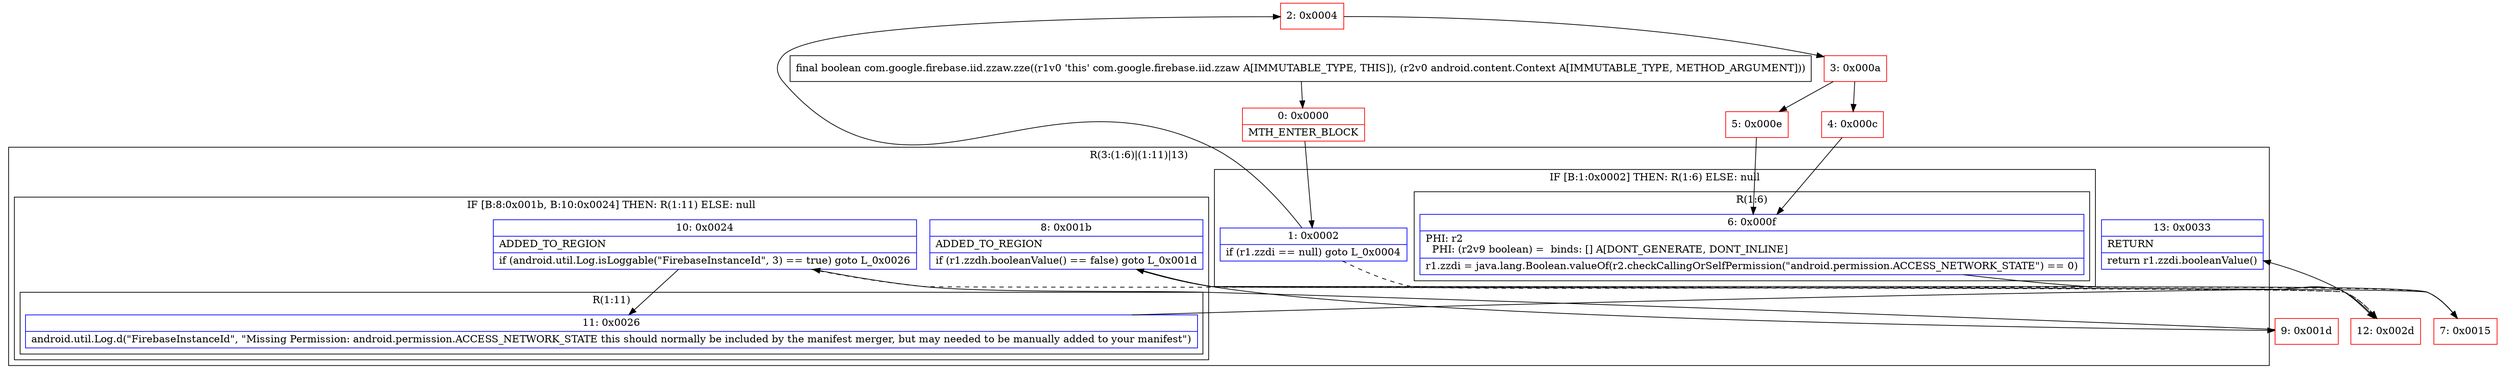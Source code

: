 digraph "CFG forcom.google.firebase.iid.zzaw.zze(Landroid\/content\/Context;)Z" {
subgraph cluster_Region_1857575004 {
label = "R(3:(1:6)|(1:11)|13)";
node [shape=record,color=blue];
subgraph cluster_IfRegion_969066982 {
label = "IF [B:1:0x0002] THEN: R(1:6) ELSE: null";
node [shape=record,color=blue];
Node_1 [shape=record,label="{1\:\ 0x0002|if (r1.zzdi == null) goto L_0x0004\l}"];
subgraph cluster_Region_3772311 {
label = "R(1:6)";
node [shape=record,color=blue];
Node_6 [shape=record,label="{6\:\ 0x000f|PHI: r2 \l  PHI: (r2v9 boolean) =  binds: [] A[DONT_GENERATE, DONT_INLINE]\l|r1.zzdi = java.lang.Boolean.valueOf(r2.checkCallingOrSelfPermission(\"android.permission.ACCESS_NETWORK_STATE\") == 0)\l}"];
}
}
subgraph cluster_IfRegion_133694839 {
label = "IF [B:8:0x001b, B:10:0x0024] THEN: R(1:11) ELSE: null";
node [shape=record,color=blue];
Node_8 [shape=record,label="{8\:\ 0x001b|ADDED_TO_REGION\l|if (r1.zzdh.booleanValue() == false) goto L_0x001d\l}"];
Node_10 [shape=record,label="{10\:\ 0x0024|ADDED_TO_REGION\l|if (android.util.Log.isLoggable(\"FirebaseInstanceId\", 3) == true) goto L_0x0026\l}"];
subgraph cluster_Region_724485996 {
label = "R(1:11)";
node [shape=record,color=blue];
Node_11 [shape=record,label="{11\:\ 0x0026|android.util.Log.d(\"FirebaseInstanceId\", \"Missing Permission: android.permission.ACCESS_NETWORK_STATE this should normally be included by the manifest merger, but may needed to be manually added to your manifest\")\l}"];
}
}
Node_13 [shape=record,label="{13\:\ 0x0033|RETURN\l|return r1.zzdi.booleanValue()\l}"];
}
Node_0 [shape=record,color=red,label="{0\:\ 0x0000|MTH_ENTER_BLOCK\l}"];
Node_2 [shape=record,color=red,label="{2\:\ 0x0004}"];
Node_3 [shape=record,color=red,label="{3\:\ 0x000a}"];
Node_4 [shape=record,color=red,label="{4\:\ 0x000c}"];
Node_5 [shape=record,color=red,label="{5\:\ 0x000e}"];
Node_7 [shape=record,color=red,label="{7\:\ 0x0015}"];
Node_9 [shape=record,color=red,label="{9\:\ 0x001d}"];
Node_12 [shape=record,color=red,label="{12\:\ 0x002d}"];
MethodNode[shape=record,label="{final boolean com.google.firebase.iid.zzaw.zze((r1v0 'this' com.google.firebase.iid.zzaw A[IMMUTABLE_TYPE, THIS]), (r2v0 android.content.Context A[IMMUTABLE_TYPE, METHOD_ARGUMENT])) }"];
MethodNode -> Node_0;
Node_1 -> Node_2;
Node_1 -> Node_7[style=dashed];
Node_6 -> Node_7;
Node_8 -> Node_9;
Node_8 -> Node_12[style=dashed];
Node_10 -> Node_11;
Node_10 -> Node_12[style=dashed];
Node_11 -> Node_12;
Node_0 -> Node_1;
Node_2 -> Node_3;
Node_3 -> Node_4;
Node_3 -> Node_5;
Node_4 -> Node_6;
Node_5 -> Node_6;
Node_7 -> Node_8;
Node_9 -> Node_10;
Node_12 -> Node_13;
}

